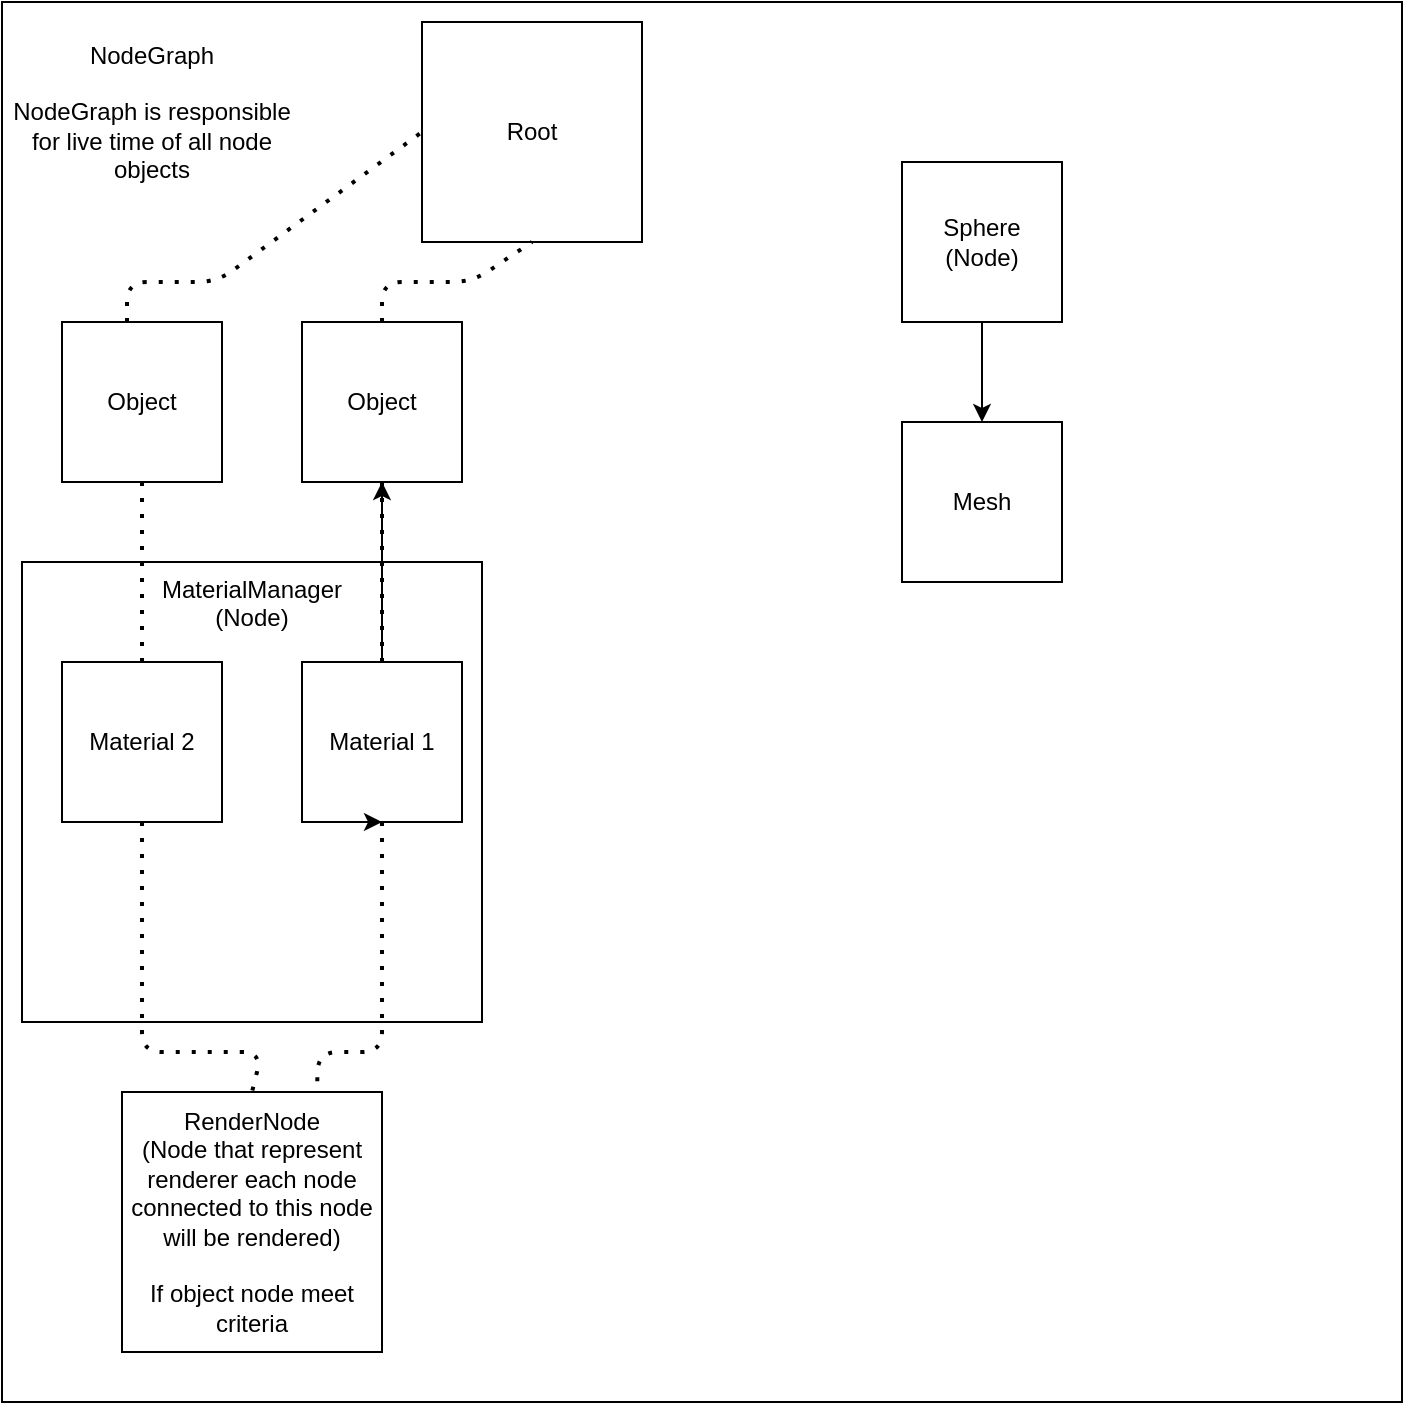 <mxfile>
    <diagram id="yWWje8ebZJjOFgWd-YYD" name="Page-1">
        <mxGraphModel dx="847" dy="464" grid="1" gridSize="10" guides="1" tooltips="1" connect="1" arrows="1" fold="1" page="1" pageScale="1" pageWidth="850" pageHeight="1100" math="0" shadow="0">
            <root>
                <mxCell id="0"/>
                <mxCell id="1" parent="0"/>
                <mxCell id="2" value="" style="whiteSpace=wrap;html=1;aspect=fixed;" parent="1" vertex="1">
                    <mxGeometry x="60" y="120" width="700" height="700" as="geometry"/>
                </mxCell>
                <mxCell id="21" value="MaterialManager&lt;br&gt;(Node)" style="whiteSpace=wrap;html=1;aspect=fixed;verticalAlign=top;" parent="1" vertex="1">
                    <mxGeometry x="70" y="400" width="230" height="230" as="geometry"/>
                </mxCell>
                <mxCell id="3" value="NodeGraph&lt;br&gt;&lt;br&gt;NodeGraph is responsible for live time of all node objects" style="text;html=1;strokeColor=none;fillColor=none;align=center;verticalAlign=middle;whiteSpace=wrap;rounded=0;" parent="1" vertex="1">
                    <mxGeometry x="60" y="130" width="150" height="90" as="geometry"/>
                </mxCell>
                <mxCell id="4" value="Root" style="whiteSpace=wrap;html=1;aspect=fixed;" parent="1" vertex="1">
                    <mxGeometry x="270" y="130" width="110" height="110" as="geometry"/>
                </mxCell>
                <mxCell id="5" value="Object" style="whiteSpace=wrap;html=1;aspect=fixed;" parent="1" vertex="1">
                    <mxGeometry x="210" y="280" width="80" height="80" as="geometry"/>
                </mxCell>
                <mxCell id="6" value="" style="endArrow=none;dashed=1;html=1;dashPattern=1 3;strokeWidth=2;exitX=0.5;exitY=0;exitDx=0;exitDy=0;entryX=0.5;entryY=1;entryDx=0;entryDy=0;" parent="1" source="5" target="4" edge="1">
                    <mxGeometry width="50" height="50" relative="1" as="geometry">
                        <mxPoint x="170" y="270" as="sourcePoint"/>
                        <mxPoint x="220" y="220" as="targetPoint"/>
                        <Array as="points">
                            <mxPoint x="250" y="260"/>
                            <mxPoint x="295" y="260"/>
                        </Array>
                    </mxGeometry>
                </mxCell>
                <mxCell id="7" value="RenderNode&lt;br&gt;(Node that represent renderer each node connected to this node will be rendered)&lt;br&gt;&lt;br&gt;If object node meet criteria" style="whiteSpace=wrap;html=1;aspect=fixed;" parent="1" vertex="1">
                    <mxGeometry x="120" y="665" width="130" height="130" as="geometry"/>
                </mxCell>
                <mxCell id="23" value="" style="edgeStyle=none;html=1;" edge="1" parent="1" source="9" target="5">
                    <mxGeometry relative="1" as="geometry"/>
                </mxCell>
                <mxCell id="9" value="Material 1" style="whiteSpace=wrap;html=1;aspect=fixed;" parent="1" vertex="1">
                    <mxGeometry x="210" y="450" width="80" height="80" as="geometry"/>
                </mxCell>
                <mxCell id="10" value="" style="endArrow=none;dashed=1;html=1;dashPattern=1 3;strokeWidth=2;entryX=0.5;entryY=1;entryDx=0;entryDy=0;exitX=0.5;exitY=0;exitDx=0;exitDy=0;" parent="1" source="9" target="5" edge="1">
                    <mxGeometry width="50" height="50" relative="1" as="geometry">
                        <mxPoint x="140" y="460" as="sourcePoint"/>
                        <mxPoint x="190" y="410" as="targetPoint"/>
                        <Array as="points">
                            <mxPoint x="250" y="390"/>
                        </Array>
                    </mxGeometry>
                </mxCell>
                <mxCell id="13" value="Material 2" style="whiteSpace=wrap;html=1;aspect=fixed;" parent="1" vertex="1">
                    <mxGeometry x="90" y="450" width="80" height="80" as="geometry"/>
                </mxCell>
                <mxCell id="14" value="Object" style="whiteSpace=wrap;html=1;aspect=fixed;" parent="1" vertex="1">
                    <mxGeometry x="90" y="280" width="80" height="80" as="geometry"/>
                </mxCell>
                <mxCell id="16" value="" style="endArrow=none;dashed=1;html=1;dashPattern=1 3;strokeWidth=2;entryX=0.5;entryY=0;entryDx=0;entryDy=0;exitX=0.5;exitY=1;exitDx=0;exitDy=0;" parent="1" source="13" target="7" edge="1">
                    <mxGeometry width="50" height="50" relative="1" as="geometry">
                        <mxPoint x="260" y="625" as="sourcePoint"/>
                        <mxPoint x="170" y="675" as="targetPoint"/>
                        <Array as="points">
                            <mxPoint x="130" y="645"/>
                            <mxPoint x="190" y="645"/>
                        </Array>
                    </mxGeometry>
                </mxCell>
                <mxCell id="18" value="" style="endArrow=none;dashed=1;html=1;dashPattern=1 3;strokeWidth=2;entryX=0.5;entryY=1;entryDx=0;entryDy=0;exitX=0.5;exitY=0;exitDx=0;exitDy=0;" parent="1" source="13" target="14" edge="1">
                    <mxGeometry width="50" height="50" relative="1" as="geometry">
                        <mxPoint x="260" y="430" as="sourcePoint"/>
                        <mxPoint x="260" y="370" as="targetPoint"/>
                        <Array as="points"/>
                    </mxGeometry>
                </mxCell>
                <mxCell id="19" value="" style="endArrow=none;dashed=1;html=1;dashPattern=1 3;strokeWidth=2;exitX=0.5;exitY=0;exitDx=0;exitDy=0;entryX=0;entryY=0.5;entryDx=0;entryDy=0;" parent="1" target="4" edge="1">
                    <mxGeometry width="50" height="50" relative="1" as="geometry">
                        <mxPoint x="122.5" y="280" as="sourcePoint"/>
                        <mxPoint x="198" y="240" as="targetPoint"/>
                        <Array as="points">
                            <mxPoint x="122.5" y="260"/>
                            <mxPoint x="167.5" y="260"/>
                        </Array>
                    </mxGeometry>
                </mxCell>
                <mxCell id="20" value="" style="endArrow=none;dashed=1;html=1;dashPattern=1 3;strokeWidth=2;entryX=0.75;entryY=0;entryDx=0;entryDy=0;exitX=0.5;exitY=1;exitDx=0;exitDy=0;" parent="1" source="9" target="7" edge="1">
                    <mxGeometry width="50" height="50" relative="1" as="geometry">
                        <mxPoint x="320" y="595" as="sourcePoint"/>
                        <mxPoint x="375" y="645" as="targetPoint"/>
                        <Array as="points">
                            <mxPoint x="250" y="645"/>
                            <mxPoint x="218" y="645"/>
                        </Array>
                    </mxGeometry>
                </mxCell>
                <mxCell id="22" style="edgeStyle=none;html=1;exitX=0.25;exitY=1;exitDx=0;exitDy=0;entryX=0.5;entryY=1;entryDx=0;entryDy=0;" parent="1" source="9" target="9" edge="1">
                    <mxGeometry relative="1" as="geometry"/>
                </mxCell>
                <mxCell id="24" value="Mesh&lt;br&gt;" style="whiteSpace=wrap;html=1;aspect=fixed;" vertex="1" parent="1">
                    <mxGeometry x="510" y="330" width="80" height="80" as="geometry"/>
                </mxCell>
                <mxCell id="26" style="edgeStyle=none;html=1;exitX=0.5;exitY=1;exitDx=0;exitDy=0;entryX=0.5;entryY=0;entryDx=0;entryDy=0;" edge="1" parent="1" source="25" target="24">
                    <mxGeometry relative="1" as="geometry"/>
                </mxCell>
                <mxCell id="25" value="Sphere&lt;br&gt;(Node)" style="whiteSpace=wrap;html=1;aspect=fixed;" vertex="1" parent="1">
                    <mxGeometry x="510" y="200" width="80" height="80" as="geometry"/>
                </mxCell>
            </root>
        </mxGraphModel>
    </diagram>
</mxfile>